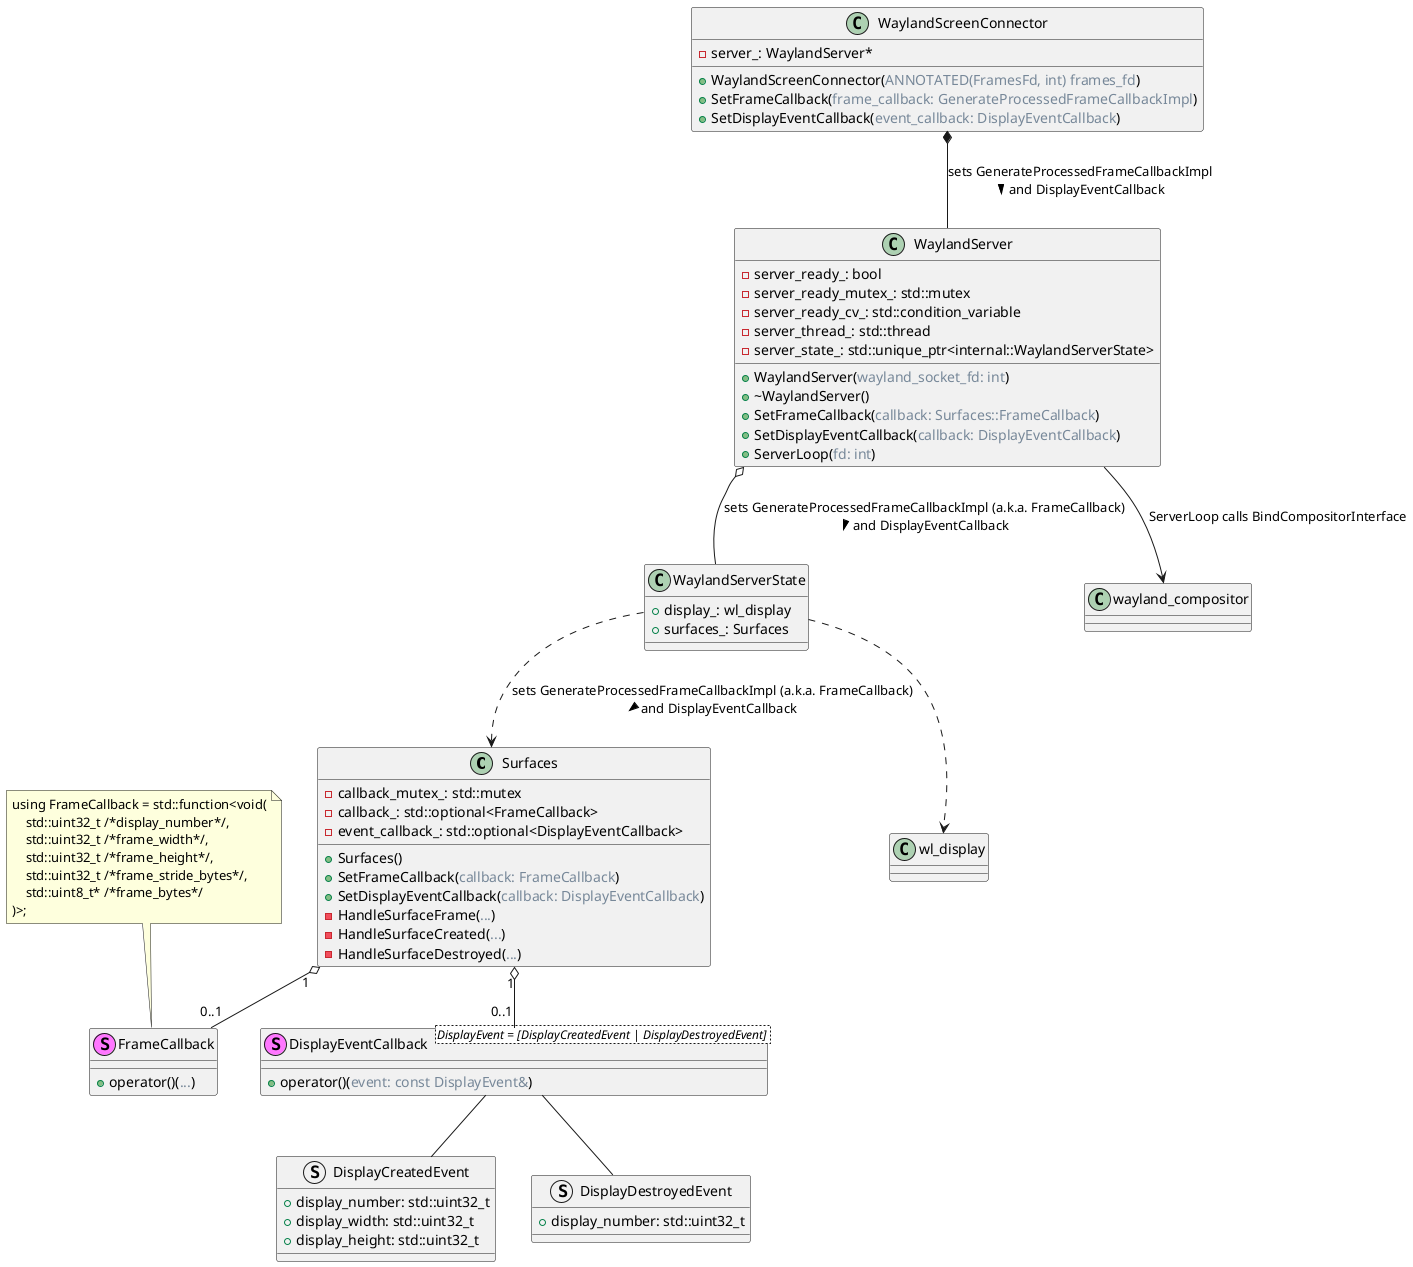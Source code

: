 @startuml

class Surfaces {
  + Surfaces()
  + SetFrameCallback(<color:LightSlateGray>callback: FrameCallback</color>)
  + SetDisplayEventCallback(<color:LightSlateGray>callback: DisplayEventCallback</color>)

  - callback_mutex_: std::mutex
  - callback_: std::optional<FrameCallback>
  - event_callback_: std::optional<DisplayEventCallback>

  - HandleSurfaceFrame(<color:LightSlateGray>...</color>)
  - HandleSurfaceCreated(<color:LightSlateGray>...</color>)
  - HandleSurfaceDestroyed(<color:LightSlateGray>...</color>)
}

class WaylandScreenConnector {
  -server_: WaylandServer*
  +WaylandScreenConnector(<color:LightSlateGray>ANNOTATED(FramesFd, int) frames_fd</color>)
  +SetFrameCallback(<color:LightSlateGray>frame_callback: GenerateProcessedFrameCallbackImpl</color>)
  +SetDisplayEventCallback(<color:LightSlateGray>event_callback: DisplayEventCallback</color>)
}

class WaylandServer {
  -server_ready_: bool
  -server_ready_mutex_: std::mutex
  -server_ready_cv_: std::condition_variable
  -server_thread_: std::thread
  -server_state_: std::unique_ptr<internal::WaylandServerState>
  +WaylandServer(<color:LightSlateGray>wayland_socket_fd: int</color>)
  +~WaylandServer()
  +SetFrameCallback(<color:LightSlateGray>callback: Surfaces::FrameCallback</color>)
  +SetDisplayEventCallback(<color:LightSlateGray>callback: DisplayEventCallback</color>)
  +ServerLoop(<color:LightSlateGray>fd: int</color>)
}

stereotype FrameCallback {
  +operator()(<color:LightSlateGray>...</color>)
}
note top of FrameCallback: using FrameCallback = std::function<void(\n    std::uint32_t /*display_number*/,\n    std::uint32_t /*frame_width*/,\n    std::uint32_t /*frame_height*/,\n    std::uint32_t /*frame_stride_bytes*/,\n    std::uint8_t* /*frame_bytes*/\n)>;


struct DisplayCreatedEvent {
  +display_number: std::uint32_t
  +display_width: std::uint32_t
  +display_height: std::uint32_t
}

struct DisplayDestroyedEvent {
  +display_number: std::uint32_t
}

stereotype DisplayEventCallback<DisplayEvent = [DisplayCreatedEvent | DisplayDestroyedEvent] > {
  +operator()(<color:LightSlateGray>event: const DisplayEvent&</color>)
}
 

class WaylandServerState {
  +display_: wl_display
  +surfaces_: Surfaces
}


WaylandScreenConnector *-- WaylandServer : sets GenerateProcessedFrameCallbackImpl\nand DisplayEventCallback >

WaylandServer o-- WaylandServerState : sets GenerateProcessedFrameCallbackImpl (a.k.a. FrameCallback)\nand DisplayEventCallback >
WaylandServer --> wayland_compositor : ServerLoop calls BindCompositorInterface

WaylandServerState ..> Surfaces : sets GenerateProcessedFrameCallbackImpl (a.k.a. FrameCallback)\nand DisplayEventCallback >
WaylandServerState ..> wl_display

Surfaces "1" o-- "0..1" FrameCallback
Surfaces "1" o-- "0..1" DisplayEventCallback


DisplayEventCallback -- DisplayCreatedEvent 
DisplayEventCallback -- DisplayDestroyedEvent

@enduml
